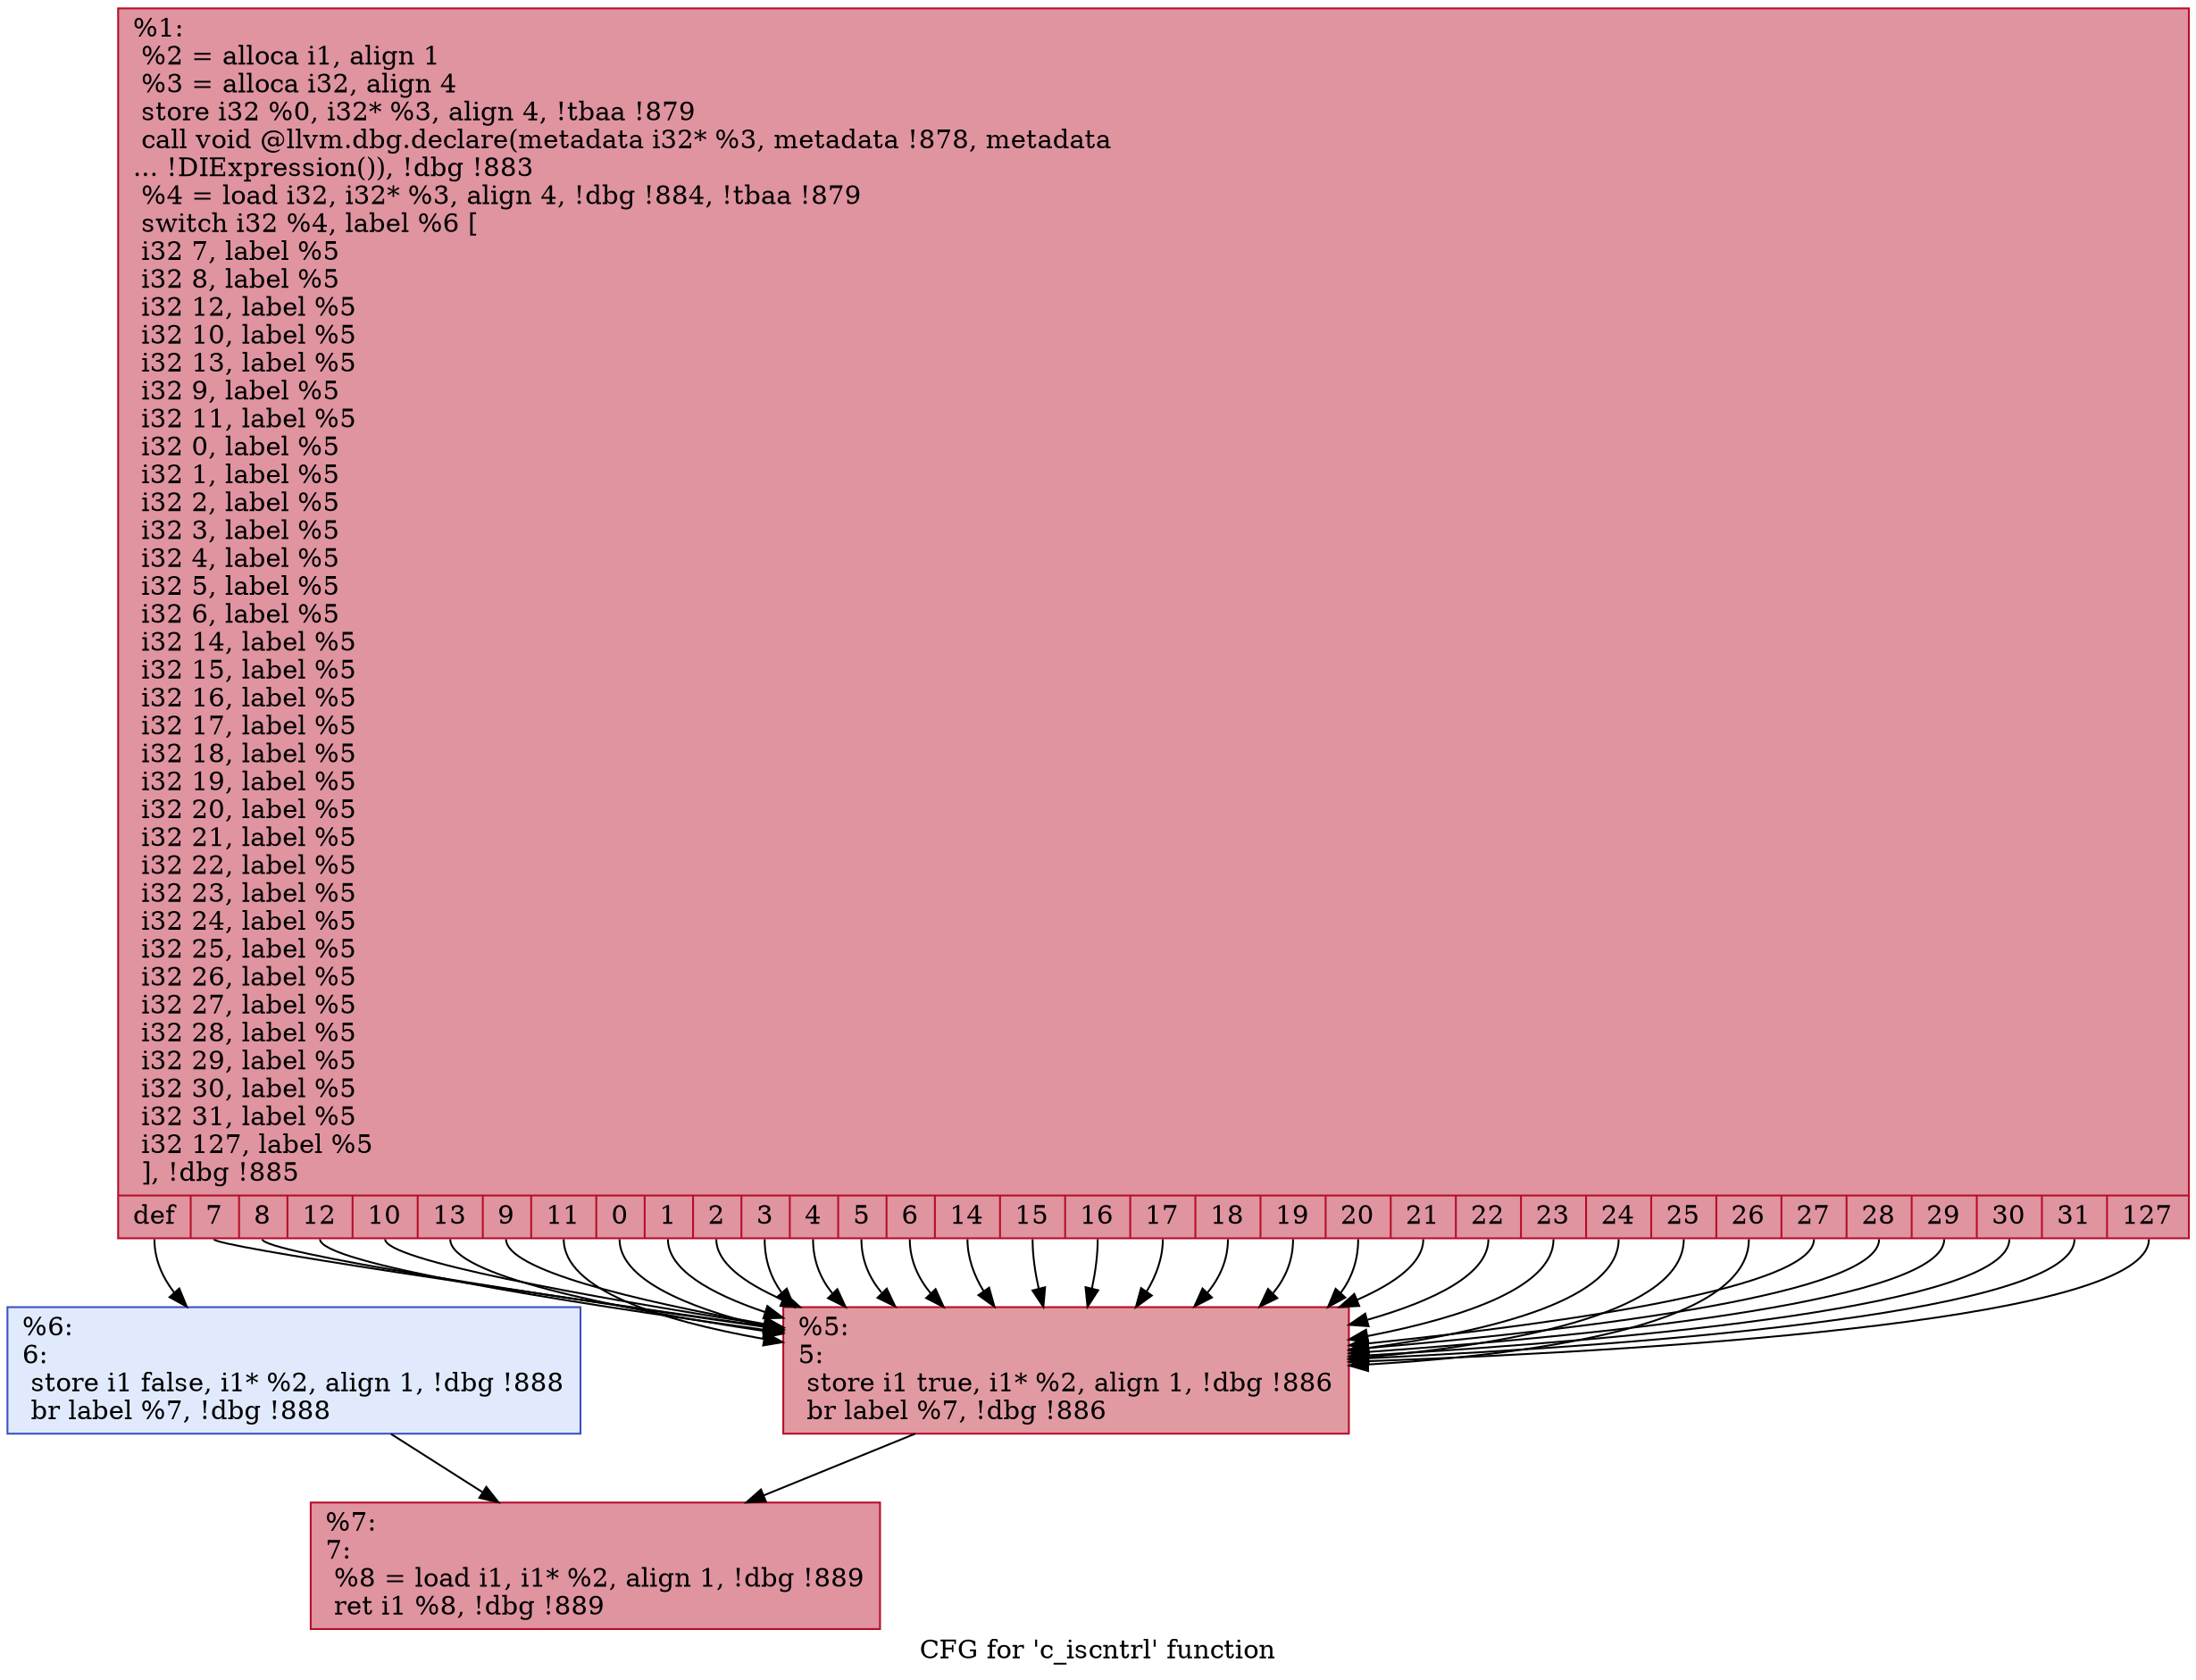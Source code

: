 digraph "CFG for 'c_iscntrl' function" {
	label="CFG for 'c_iscntrl' function";

	Node0x14fb7a0 [shape=record,color="#b70d28ff", style=filled, fillcolor="#b70d2870",label="{%1:\l  %2 = alloca i1, align 1\l  %3 = alloca i32, align 4\l  store i32 %0, i32* %3, align 4, !tbaa !879\l  call void @llvm.dbg.declare(metadata i32* %3, metadata !878, metadata\l... !DIExpression()), !dbg !883\l  %4 = load i32, i32* %3, align 4, !dbg !884, !tbaa !879\l  switch i32 %4, label %6 [\l    i32 7, label %5\l    i32 8, label %5\l    i32 12, label %5\l    i32 10, label %5\l    i32 13, label %5\l    i32 9, label %5\l    i32 11, label %5\l    i32 0, label %5\l    i32 1, label %5\l    i32 2, label %5\l    i32 3, label %5\l    i32 4, label %5\l    i32 5, label %5\l    i32 6, label %5\l    i32 14, label %5\l    i32 15, label %5\l    i32 16, label %5\l    i32 17, label %5\l    i32 18, label %5\l    i32 19, label %5\l    i32 20, label %5\l    i32 21, label %5\l    i32 22, label %5\l    i32 23, label %5\l    i32 24, label %5\l    i32 25, label %5\l    i32 26, label %5\l    i32 27, label %5\l    i32 28, label %5\l    i32 29, label %5\l    i32 30, label %5\l    i32 31, label %5\l    i32 127, label %5\l  ], !dbg !885\l|{<s0>def|<s1>7|<s2>8|<s3>12|<s4>10|<s5>13|<s6>9|<s7>11|<s8>0|<s9>1|<s10>2|<s11>3|<s12>4|<s13>5|<s14>6|<s15>14|<s16>15|<s17>16|<s18>17|<s19>18|<s20>19|<s21>20|<s22>21|<s23>22|<s24>23|<s25>24|<s26>25|<s27>26|<s28>27|<s29>28|<s30>29|<s31>30|<s32>31|<s33>127}}"];
	Node0x14fb7a0:s0 -> Node0x14fb870;
	Node0x14fb7a0:s1 -> Node0x14fb820;
	Node0x14fb7a0:s2 -> Node0x14fb820;
	Node0x14fb7a0:s3 -> Node0x14fb820;
	Node0x14fb7a0:s4 -> Node0x14fb820;
	Node0x14fb7a0:s5 -> Node0x14fb820;
	Node0x14fb7a0:s6 -> Node0x14fb820;
	Node0x14fb7a0:s7 -> Node0x14fb820;
	Node0x14fb7a0:s8 -> Node0x14fb820;
	Node0x14fb7a0:s9 -> Node0x14fb820;
	Node0x14fb7a0:s10 -> Node0x14fb820;
	Node0x14fb7a0:s11 -> Node0x14fb820;
	Node0x14fb7a0:s12 -> Node0x14fb820;
	Node0x14fb7a0:s13 -> Node0x14fb820;
	Node0x14fb7a0:s14 -> Node0x14fb820;
	Node0x14fb7a0:s15 -> Node0x14fb820;
	Node0x14fb7a0:s16 -> Node0x14fb820;
	Node0x14fb7a0:s17 -> Node0x14fb820;
	Node0x14fb7a0:s18 -> Node0x14fb820;
	Node0x14fb7a0:s19 -> Node0x14fb820;
	Node0x14fb7a0:s20 -> Node0x14fb820;
	Node0x14fb7a0:s21 -> Node0x14fb820;
	Node0x14fb7a0:s22 -> Node0x14fb820;
	Node0x14fb7a0:s23 -> Node0x14fb820;
	Node0x14fb7a0:s24 -> Node0x14fb820;
	Node0x14fb7a0:s25 -> Node0x14fb820;
	Node0x14fb7a0:s26 -> Node0x14fb820;
	Node0x14fb7a0:s27 -> Node0x14fb820;
	Node0x14fb7a0:s28 -> Node0x14fb820;
	Node0x14fb7a0:s29 -> Node0x14fb820;
	Node0x14fb7a0:s30 -> Node0x14fb820;
	Node0x14fb7a0:s31 -> Node0x14fb820;
	Node0x14fb7a0:s32 -> Node0x14fb820;
	Node0x14fb7a0:s33 -> Node0x14fb820;
	Node0x14fb820 [shape=record,color="#b70d28ff", style=filled, fillcolor="#bb1b2c70",label="{%5:\l5:                                                \l  store i1 true, i1* %2, align 1, !dbg !886\l  br label %7, !dbg !886\l}"];
	Node0x14fb820 -> Node0x14fb8c0;
	Node0x14fb870 [shape=record,color="#3d50c3ff", style=filled, fillcolor="#b9d0f970",label="{%6:\l6:                                                \l  store i1 false, i1* %2, align 1, !dbg !888\l  br label %7, !dbg !888\l}"];
	Node0x14fb870 -> Node0x14fb8c0;
	Node0x14fb8c0 [shape=record,color="#b70d28ff", style=filled, fillcolor="#b70d2870",label="{%7:\l7:                                                \l  %8 = load i1, i1* %2, align 1, !dbg !889\l  ret i1 %8, !dbg !889\l}"];
}
